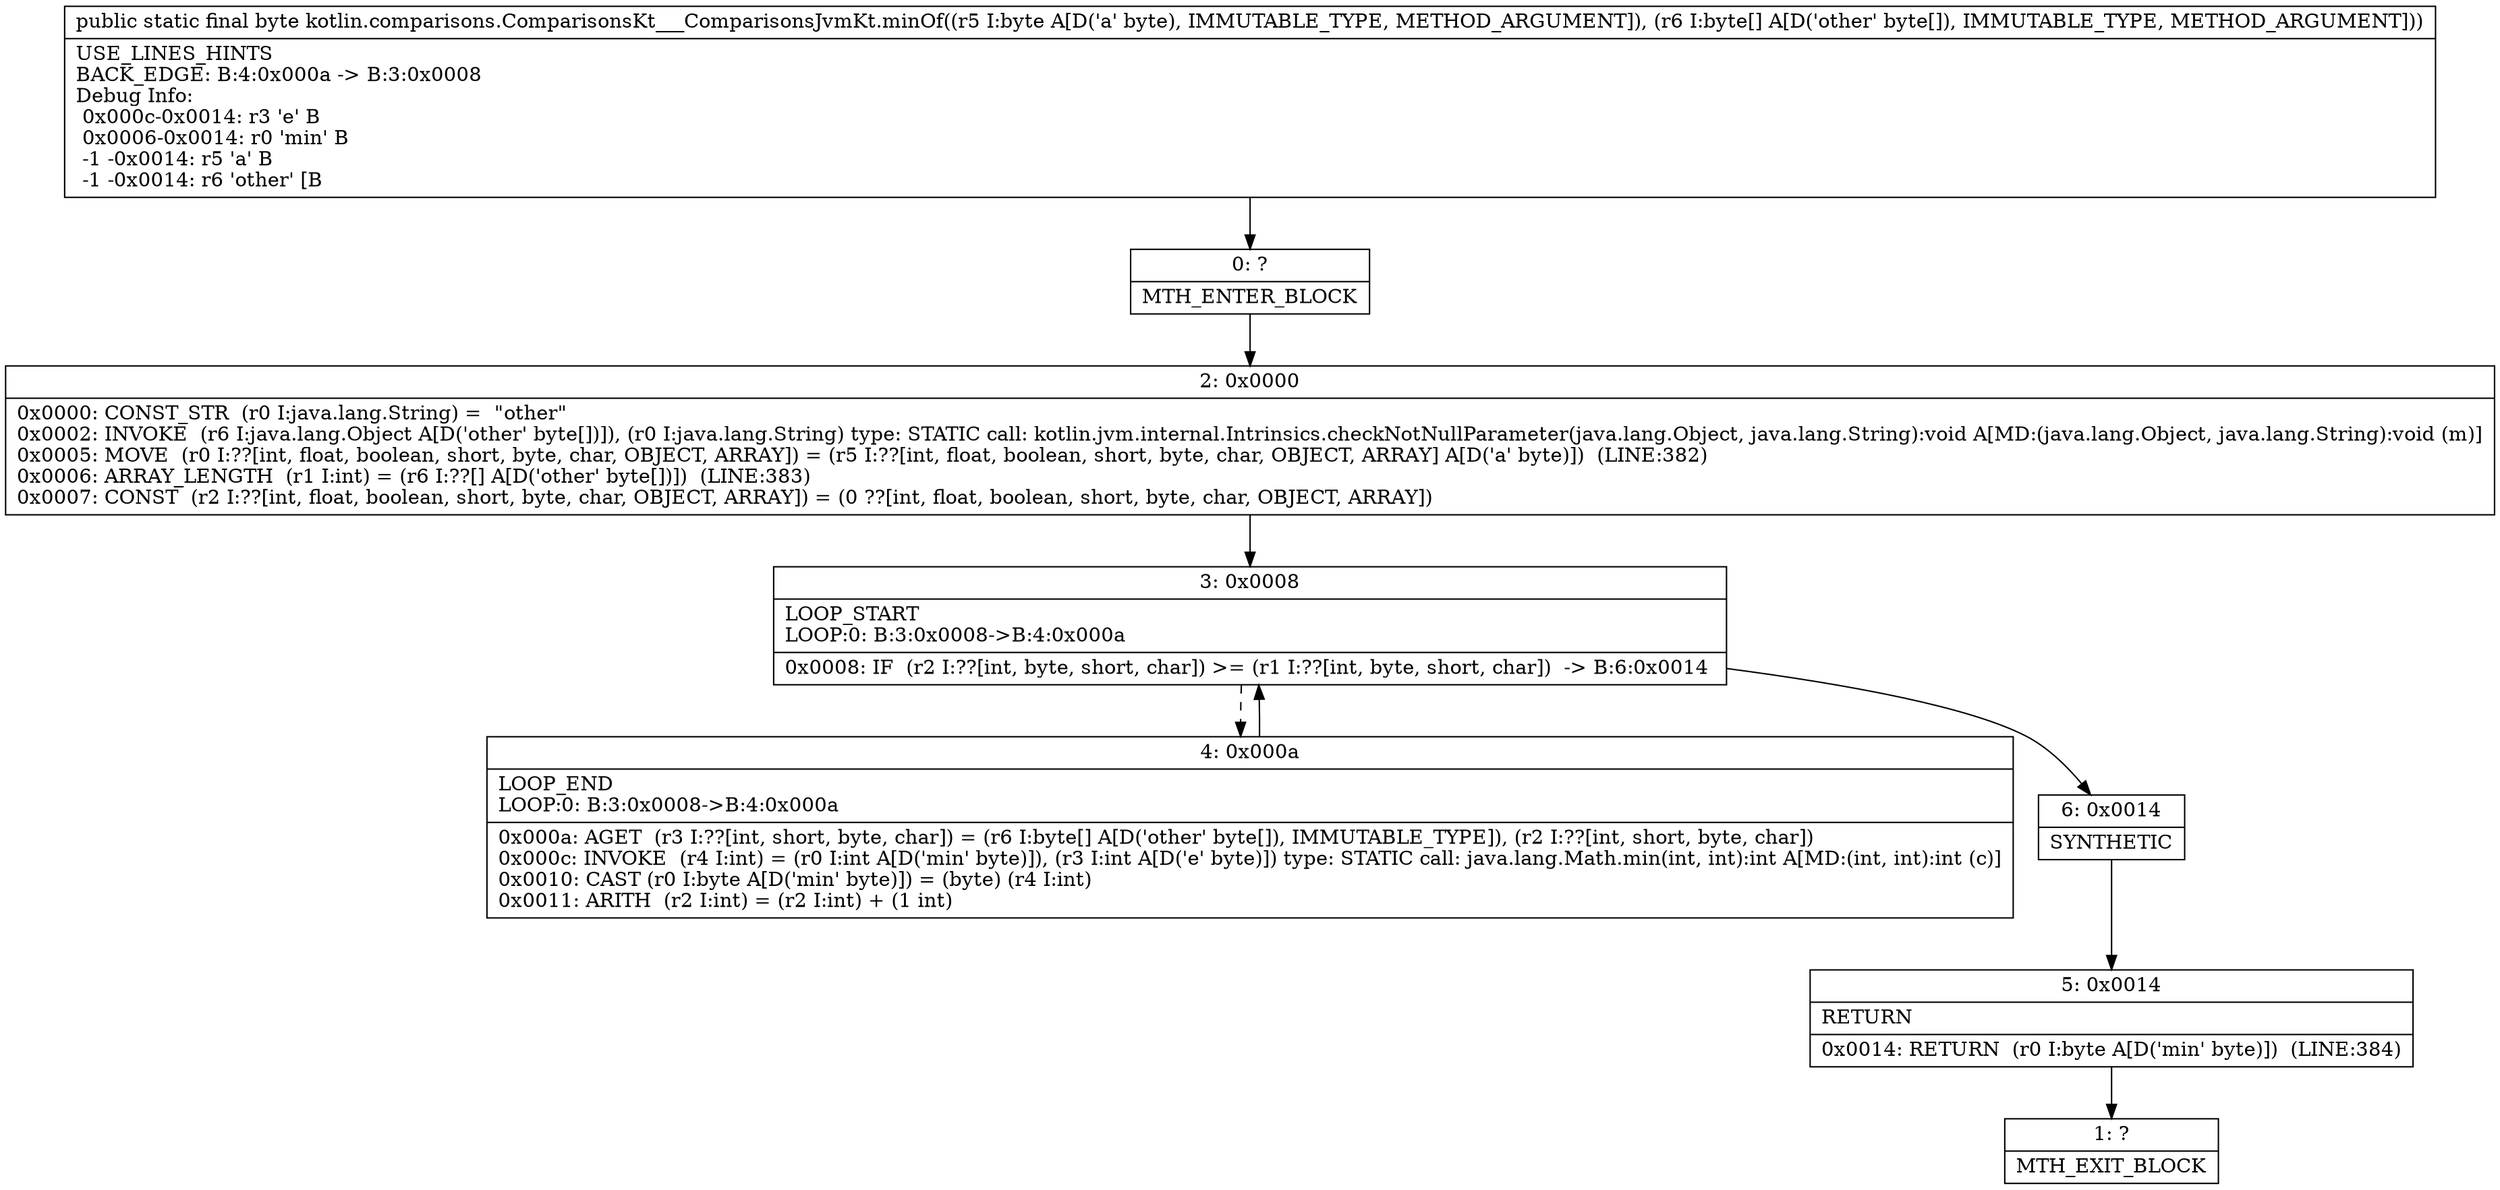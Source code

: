 digraph "CFG forkotlin.comparisons.ComparisonsKt___ComparisonsJvmKt.minOf(B[B)B" {
Node_0 [shape=record,label="{0\:\ ?|MTH_ENTER_BLOCK\l}"];
Node_2 [shape=record,label="{2\:\ 0x0000|0x0000: CONST_STR  (r0 I:java.lang.String) =  \"other\" \l0x0002: INVOKE  (r6 I:java.lang.Object A[D('other' byte[])]), (r0 I:java.lang.String) type: STATIC call: kotlin.jvm.internal.Intrinsics.checkNotNullParameter(java.lang.Object, java.lang.String):void A[MD:(java.lang.Object, java.lang.String):void (m)]\l0x0005: MOVE  (r0 I:??[int, float, boolean, short, byte, char, OBJECT, ARRAY]) = (r5 I:??[int, float, boolean, short, byte, char, OBJECT, ARRAY] A[D('a' byte)])  (LINE:382)\l0x0006: ARRAY_LENGTH  (r1 I:int) = (r6 I:??[] A[D('other' byte[])])  (LINE:383)\l0x0007: CONST  (r2 I:??[int, float, boolean, short, byte, char, OBJECT, ARRAY]) = (0 ??[int, float, boolean, short, byte, char, OBJECT, ARRAY]) \l}"];
Node_3 [shape=record,label="{3\:\ 0x0008|LOOP_START\lLOOP:0: B:3:0x0008\-\>B:4:0x000a\l|0x0008: IF  (r2 I:??[int, byte, short, char]) \>= (r1 I:??[int, byte, short, char])  \-\> B:6:0x0014 \l}"];
Node_4 [shape=record,label="{4\:\ 0x000a|LOOP_END\lLOOP:0: B:3:0x0008\-\>B:4:0x000a\l|0x000a: AGET  (r3 I:??[int, short, byte, char]) = (r6 I:byte[] A[D('other' byte[]), IMMUTABLE_TYPE]), (r2 I:??[int, short, byte, char]) \l0x000c: INVOKE  (r4 I:int) = (r0 I:int A[D('min' byte)]), (r3 I:int A[D('e' byte)]) type: STATIC call: java.lang.Math.min(int, int):int A[MD:(int, int):int (c)]\l0x0010: CAST (r0 I:byte A[D('min' byte)]) = (byte) (r4 I:int) \l0x0011: ARITH  (r2 I:int) = (r2 I:int) + (1 int) \l}"];
Node_6 [shape=record,label="{6\:\ 0x0014|SYNTHETIC\l}"];
Node_5 [shape=record,label="{5\:\ 0x0014|RETURN\l|0x0014: RETURN  (r0 I:byte A[D('min' byte)])  (LINE:384)\l}"];
Node_1 [shape=record,label="{1\:\ ?|MTH_EXIT_BLOCK\l}"];
MethodNode[shape=record,label="{public static final byte kotlin.comparisons.ComparisonsKt___ComparisonsJvmKt.minOf((r5 I:byte A[D('a' byte), IMMUTABLE_TYPE, METHOD_ARGUMENT]), (r6 I:byte[] A[D('other' byte[]), IMMUTABLE_TYPE, METHOD_ARGUMENT]))  | USE_LINES_HINTS\lBACK_EDGE: B:4:0x000a \-\> B:3:0x0008\lDebug Info:\l  0x000c\-0x0014: r3 'e' B\l  0x0006\-0x0014: r0 'min' B\l  \-1 \-0x0014: r5 'a' B\l  \-1 \-0x0014: r6 'other' [B\l}"];
MethodNode -> Node_0;Node_0 -> Node_2;
Node_2 -> Node_3;
Node_3 -> Node_4[style=dashed];
Node_3 -> Node_6;
Node_4 -> Node_3;
Node_6 -> Node_5;
Node_5 -> Node_1;
}

